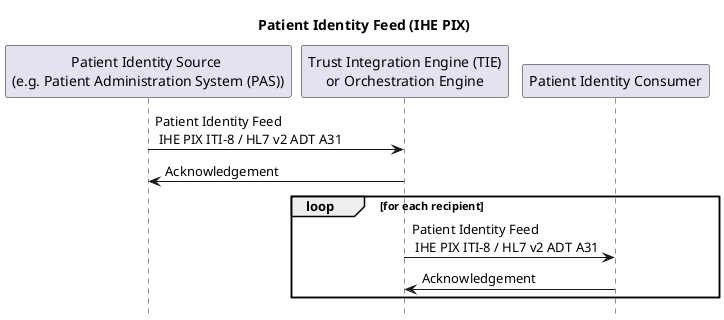 @startuml

hide footbox

title "Patient Identity Feed (IHE PIX)"

participant "Patient Identity Source \n(e.g. Patient Administration System (PAS))" as PEMSource
participant "Trust Integration Engine (TIE)\nor Orchestration Engine" as PEMManager
participant "Patient Identity Consumer" as PEMConsumer


PEMSource -> PEMManager : Patient Identity Feed \n IHE PIX ITI-8 / HL7 v2 ADT A31
PEMManager -> PEMSource : Acknowledgement
loop for each recipient
  PEMManager -> PEMConsumer : Patient Identity Feed \n IHE PIX ITI-8 / HL7 v2 ADT A31
  PEMConsumer -> PEMManager : Acknowledgement
end

@enduml
